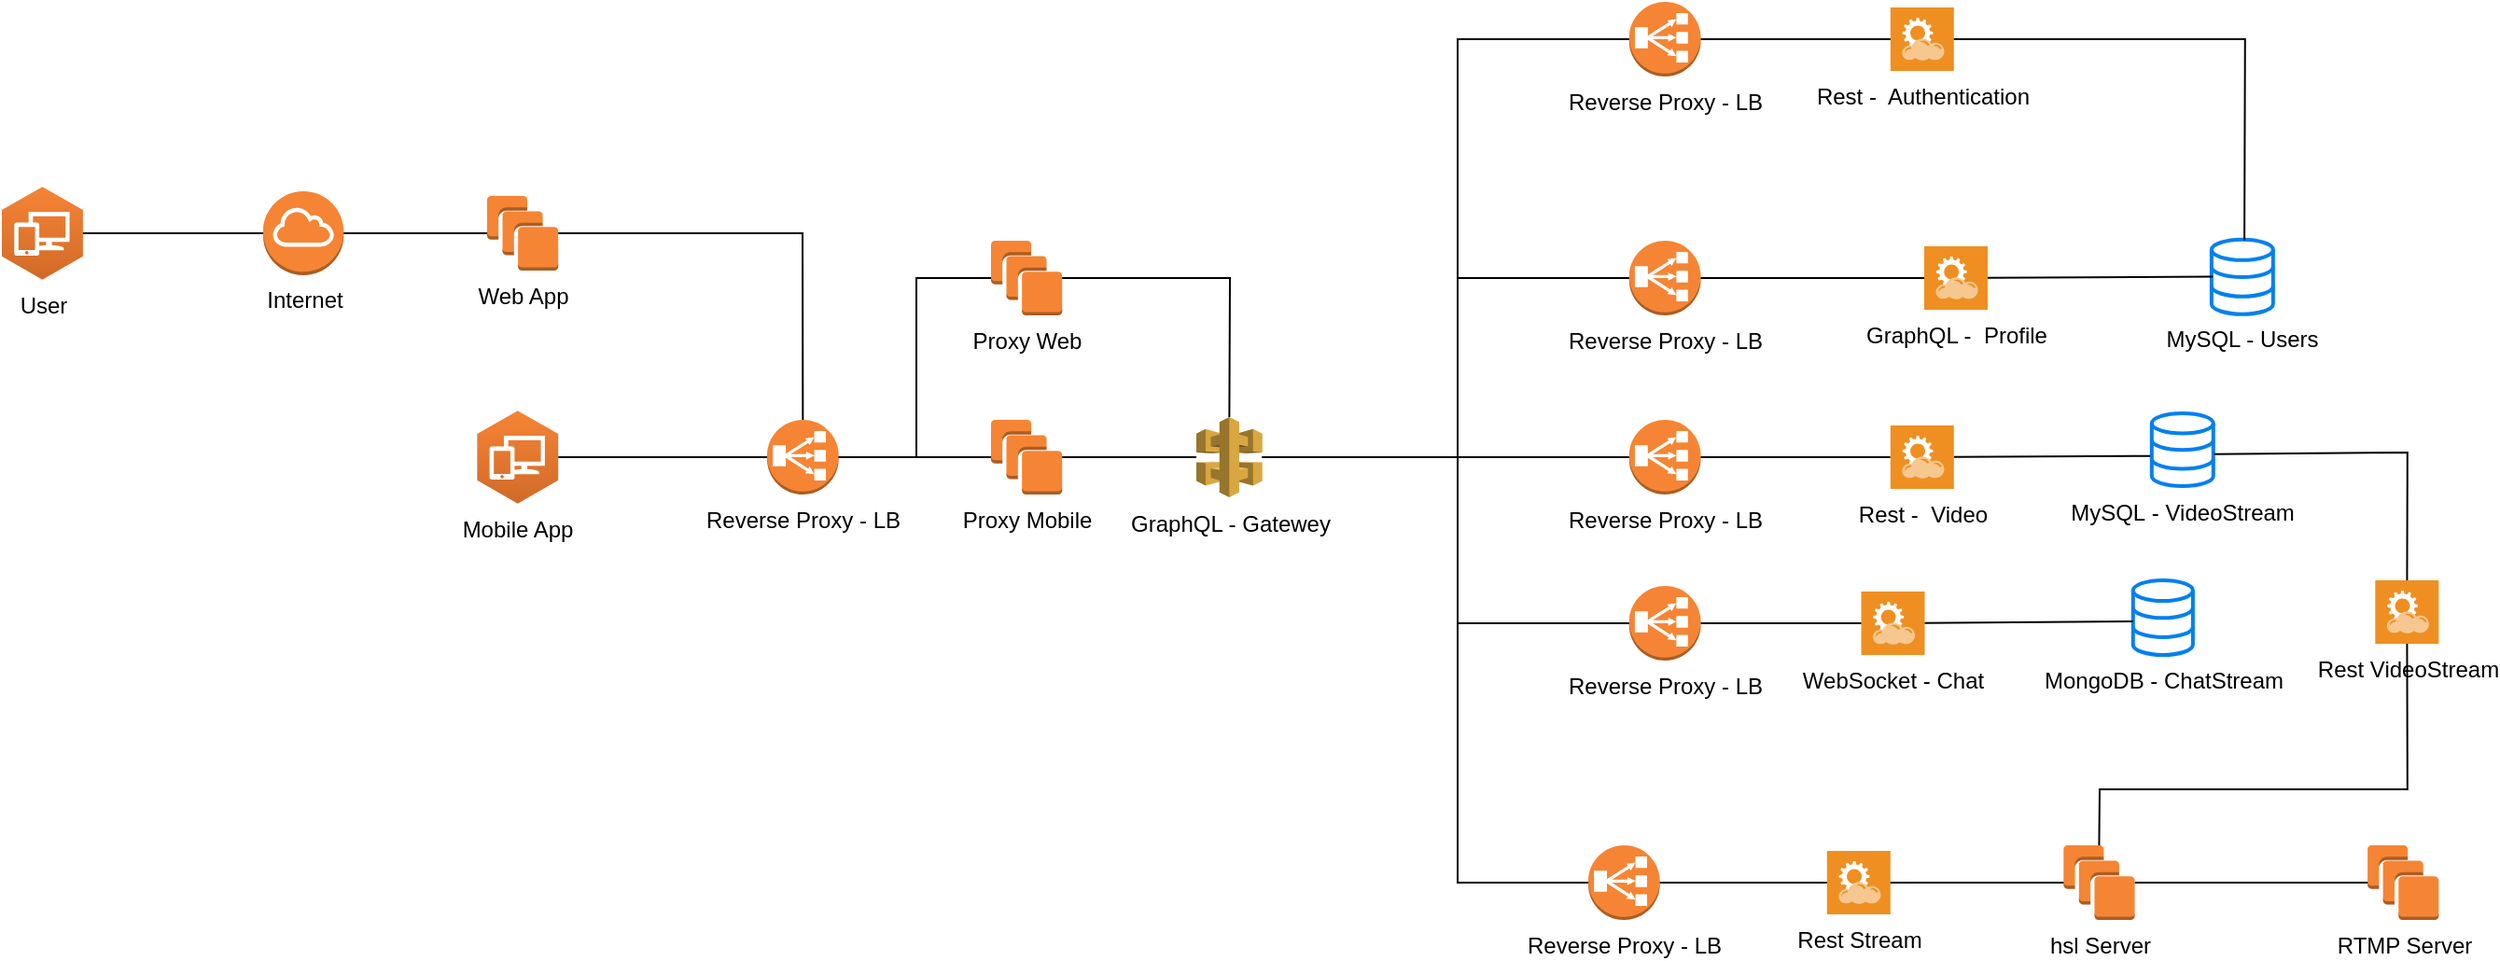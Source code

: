 <mxfile version="22.1.17" type="device">
  <diagram id="a8lE9kFBBYjtpvYg5vlk" name="Página-1">
    <mxGraphModel dx="1112" dy="485" grid="1" gridSize="10" guides="1" tooltips="1" connect="1" arrows="1" fold="1" page="1" pageScale="1" pageWidth="827" pageHeight="1169" math="0" shadow="0">
      <root>
        <mxCell id="0" />
        <mxCell id="1" parent="0" />
        <mxCell id="KNGpQIPSCze-lWew5DJk-8" value="GraphQL - Gatewey&lt;br&gt;" style="outlineConnect=0;dashed=0;verticalLabelPosition=bottom;verticalAlign=top;align=center;html=1;shape=mxgraph.aws3.api_gateway;fillColor=#D9A741;gradientColor=none;" parent="1" vertex="1">
          <mxGeometry x="860" y="362.5" width="35.37" height="43" as="geometry" />
        </mxCell>
        <mxCell id="KNGpQIPSCze-lWew5DJk-11" value="Reverse Proxy - LB" style="outlineConnect=0;dashed=0;verticalLabelPosition=bottom;verticalAlign=top;align=center;html=1;shape=mxgraph.aws3.classic_load_balancer;fillColor=#F58534;gradientColor=none;" parent="1" vertex="1">
          <mxGeometry x="630" y="364" width="38.34" height="40" as="geometry" />
        </mxCell>
        <mxCell id="KNGpQIPSCze-lWew5DJk-15" value="Web App" style="outlineConnect=0;dashed=0;verticalLabelPosition=bottom;verticalAlign=top;align=center;html=1;shape=mxgraph.aws3.instances;fillColor=#F58534;gradientColor=none;" parent="1" vertex="1">
          <mxGeometry x="480" y="244" width="38.1" height="40" as="geometry" />
        </mxCell>
        <mxCell id="KNGpQIPSCze-lWew5DJk-20" value="" style="endArrow=none;html=1;rounded=0;entryX=0.5;entryY=0;entryDx=0;entryDy=0;entryPerimeter=0;exitX=1;exitY=0.5;exitDx=0;exitDy=0;exitPerimeter=0;" parent="1" source="KNGpQIPSCze-lWew5DJk-15" target="KNGpQIPSCze-lWew5DJk-11" edge="1">
          <mxGeometry width="50" height="50" relative="1" as="geometry">
            <mxPoint x="498.1" y="267" as="sourcePoint" />
            <mxPoint x="530" y="424" as="targetPoint" />
            <Array as="points">
              <mxPoint x="649" y="264" />
            </Array>
          </mxGeometry>
        </mxCell>
        <mxCell id="KNGpQIPSCze-lWew5DJk-28" value="MySQL&amp;nbsp;- VideoStream" style="html=1;verticalLabelPosition=bottom;align=center;labelBackgroundColor=#ffffff;verticalAlign=top;strokeWidth=2;strokeColor=#0080F0;shadow=0;dashed=0;shape=mxgraph.ios7.icons.data;" parent="1" vertex="1">
          <mxGeometry x="1371.9" y="360.51" width="32.99" height="39" as="geometry" />
        </mxCell>
        <mxCell id="KNGpQIPSCze-lWew5DJk-30" value="" style="endArrow=none;html=1;rounded=0;entryX=-0.023;entryY=0.585;entryDx=0;entryDy=0;entryPerimeter=0;" parent="1" source="0zrGJ4D3XMi7JrYCVs8k-19" target="KNGpQIPSCze-lWew5DJk-28" edge="1">
          <mxGeometry width="50" height="50" relative="1" as="geometry">
            <mxPoint x="1265.9" y="382.476" as="sourcePoint" />
            <mxPoint x="1331.9" y="382.51" as="targetPoint" />
          </mxGeometry>
        </mxCell>
        <mxCell id="KNGpQIPSCze-lWew5DJk-31" value="Reverse Proxy - LB" style="outlineConnect=0;dashed=0;verticalLabelPosition=bottom;verticalAlign=top;align=center;html=1;shape=mxgraph.aws3.classic_load_balancer;fillColor=#F58534;gradientColor=none;" parent="1" vertex="1">
          <mxGeometry x="1091.9" y="364" width="38.34" height="40" as="geometry" />
        </mxCell>
        <mxCell id="KNGpQIPSCze-lWew5DJk-33" value="" style="endArrow=none;html=1;rounded=0;exitX=1;exitY=0.5;exitDx=0;exitDy=0;exitPerimeter=0;" parent="1" source="KNGpQIPSCze-lWew5DJk-31" target="0zrGJ4D3XMi7JrYCVs8k-19" edge="1">
          <mxGeometry width="50" height="50" relative="1" as="geometry">
            <mxPoint x="1141.9" y="382.06" as="sourcePoint" />
            <mxPoint x="1231.9" y="382.51" as="targetPoint" />
          </mxGeometry>
        </mxCell>
        <mxCell id="KNGpQIPSCze-lWew5DJk-34" value="" style="endArrow=none;html=1;rounded=0;entryX=0;entryY=0.5;entryDx=0;entryDy=0;entryPerimeter=0;" parent="1" source="KNGpQIPSCze-lWew5DJk-8" target="KNGpQIPSCze-lWew5DJk-31" edge="1">
          <mxGeometry width="50" height="50" relative="1" as="geometry">
            <mxPoint x="920" y="360" as="sourcePoint" />
            <mxPoint x="1021.9" y="499.51" as="targetPoint" />
          </mxGeometry>
        </mxCell>
        <mxCell id="KNGpQIPSCze-lWew5DJk-38" value="Internet" style="outlineConnect=0;dashed=0;verticalLabelPosition=bottom;verticalAlign=top;align=center;html=1;shape=mxgraph.aws3.internet_gateway;fillColor=#F58534;gradientColor=none;" parent="1" vertex="1">
          <mxGeometry x="360" y="241.49" width="43.13" height="45" as="geometry" />
        </mxCell>
        <mxCell id="KNGpQIPSCze-lWew5DJk-39" value="User" style="outlineConnect=0;dashed=0;verticalLabelPosition=bottom;verticalAlign=top;align=center;html=1;shape=mxgraph.aws3.workspaces;fillColor=#D16A28;gradientColor=#F58435;gradientDirection=north;" parent="1" vertex="1">
          <mxGeometry x="220" y="239.12" width="43.43" height="49.75" as="geometry" />
        </mxCell>
        <mxCell id="KNGpQIPSCze-lWew5DJk-40" value="" style="endArrow=none;html=1;rounded=0;exitX=1;exitY=0.5;exitDx=0;exitDy=0;exitPerimeter=0;entryX=0;entryY=0.5;entryDx=0;entryDy=0;entryPerimeter=0;" parent="1" source="KNGpQIPSCze-lWew5DJk-39" target="KNGpQIPSCze-lWew5DJk-38" edge="1">
          <mxGeometry width="50" height="50" relative="1" as="geometry">
            <mxPoint x="600" y="336.49" as="sourcePoint" />
            <mxPoint x="340" y="286.49" as="targetPoint" />
          </mxGeometry>
        </mxCell>
        <mxCell id="KNGpQIPSCze-lWew5DJk-41" value="" style="endArrow=none;html=1;rounded=0;entryX=0;entryY=0.5;entryDx=0;entryDy=0;entryPerimeter=0;exitX=1;exitY=0.5;exitDx=0;exitDy=0;exitPerimeter=0;" parent="1" source="RhS9SEGooJyK_jqz-KQP-1" target="KNGpQIPSCze-lWew5DJk-11" edge="1">
          <mxGeometry width="50" height="50" relative="1" as="geometry">
            <mxPoint x="490.0" y="520.5" as="sourcePoint" />
            <mxPoint x="586.87" y="420" as="targetPoint" />
          </mxGeometry>
        </mxCell>
        <mxCell id="0zrGJ4D3XMi7JrYCVs8k-7" value="MongoDB - ChatStream" style="html=1;verticalLabelPosition=bottom;align=center;labelBackgroundColor=#ffffff;verticalAlign=top;strokeWidth=2;strokeColor=#0080F0;shadow=0;dashed=0;shape=mxgraph.ios7.icons.data;" parent="1" vertex="1">
          <mxGeometry x="1361.9" y="450" width="32.04" height="40" as="geometry" />
        </mxCell>
        <mxCell id="0zrGJ4D3XMi7JrYCVs8k-10" value="Reverse Proxy - LB" style="outlineConnect=0;dashed=0;verticalLabelPosition=bottom;verticalAlign=top;align=center;html=1;shape=mxgraph.aws3.classic_load_balancer;fillColor=#F58534;gradientColor=none;" parent="1" vertex="1">
          <mxGeometry x="1070" y="592" width="38.34" height="40" as="geometry" />
        </mxCell>
        <mxCell id="0zrGJ4D3XMi7JrYCVs8k-19" value="Rest -&amp;nbsp; Video" style="shadow=0;dashed=0;html=1;strokeColor=none;fillColor=#EF8F21;labelPosition=center;verticalLabelPosition=bottom;verticalAlign=top;align=center;outlineConnect=0;shape=mxgraph.veeam.2d.restful_apis;" parent="1" vertex="1">
          <mxGeometry x="1231.9" y="367" width="34" height="34" as="geometry" />
        </mxCell>
        <mxCell id="4-zbPucV1pvuj0H0U67S-1" value="RTMP Server" style="outlineConnect=0;dashed=0;verticalLabelPosition=bottom;verticalAlign=top;align=center;html=1;shape=mxgraph.aws3.instances;fillColor=#F58534;gradientColor=none;" parent="1" vertex="1">
          <mxGeometry x="1487.56" y="592" width="38.1" height="40" as="geometry" />
        </mxCell>
        <mxCell id="4-zbPucV1pvuj0H0U67S-10" value="Rest VideoStream" style="shadow=0;dashed=0;html=1;strokeColor=none;fillColor=#EF8F21;labelPosition=center;verticalLabelPosition=bottom;verticalAlign=top;align=center;outlineConnect=0;shape=mxgraph.veeam.2d.restful_apis;" parent="1" vertex="1">
          <mxGeometry x="1491.66" y="450" width="34" height="34" as="geometry" />
        </mxCell>
        <mxCell id="4-zbPucV1pvuj0H0U67S-14" value="" style="endArrow=none;html=1;rounded=0;entryX=0;entryY=0.5;entryDx=0;entryDy=0;entryPerimeter=0;exitX=1;exitY=0.5;exitDx=0;exitDy=0;exitPerimeter=0;" parent="1" source="RhS9SEGooJyK_jqz-KQP-4" target="4-zbPucV1pvuj0H0U67S-1" edge="1">
          <mxGeometry width="50" height="50" relative="1" as="geometry">
            <mxPoint x="1397.9" y="602" as="sourcePoint" />
            <mxPoint x="1443.9" y="702" as="targetPoint" />
            <Array as="points">
              <mxPoint x="1434.9" y="612" />
            </Array>
          </mxGeometry>
        </mxCell>
        <mxCell id="MRUA62UXAh5ZukoZEsrq-1" value="" style="endArrow=none;html=1;rounded=0;entryX=1.013;entryY=0.56;entryDx=0;entryDy=0;entryPerimeter=0;" parent="1" source="4-zbPucV1pvuj0H0U67S-10" target="KNGpQIPSCze-lWew5DJk-28" edge="1">
          <mxGeometry width="50" height="50" relative="1" as="geometry">
            <mxPoint x="1461.9" y="608.51" as="sourcePoint" />
            <mxPoint x="1511.9" y="558.51" as="targetPoint" />
            <Array as="points">
              <mxPoint x="1508.9" y="381.51" />
            </Array>
          </mxGeometry>
        </mxCell>
        <mxCell id="MRUA62UXAh5ZukoZEsrq-4" value="WebSocket - Chat" style="shadow=0;dashed=0;html=1;strokeColor=none;fillColor=#EF8F21;labelPosition=center;verticalLabelPosition=bottom;verticalAlign=top;align=center;outlineConnect=0;shape=mxgraph.veeam.2d.restful_apis;" parent="1" vertex="1">
          <mxGeometry x="1216.24" y="456" width="34" height="34" as="geometry" />
        </mxCell>
        <mxCell id="MRUA62UXAh5ZukoZEsrq-5" value="Proxy Mobile" style="outlineConnect=0;dashed=0;verticalLabelPosition=bottom;verticalAlign=top;align=center;html=1;shape=mxgraph.aws3.instances;fillColor=#F58534;gradientColor=none;" parent="1" vertex="1">
          <mxGeometry x="750" y="364" width="38.1" height="40" as="geometry" />
        </mxCell>
        <mxCell id="MRUA62UXAh5ZukoZEsrq-11" value="Reverse Proxy - LB" style="outlineConnect=0;dashed=0;verticalLabelPosition=bottom;verticalAlign=top;align=center;html=1;shape=mxgraph.aws3.classic_load_balancer;fillColor=#F58534;gradientColor=none;" parent="1" vertex="1">
          <mxGeometry x="1091.9" y="453" width="38.34" height="40" as="geometry" />
        </mxCell>
        <mxCell id="MRUA62UXAh5ZukoZEsrq-14" value="" style="endArrow=none;html=1;rounded=0;entryX=0;entryY=0.55;entryDx=0;entryDy=0;entryPerimeter=0;" parent="1" source="MRUA62UXAh5ZukoZEsrq-4" target="0zrGJ4D3XMi7JrYCVs8k-7" edge="1">
          <mxGeometry width="50" height="50" relative="1" as="geometry">
            <mxPoint x="1253.38" y="477" as="sourcePoint" />
            <mxPoint x="1351.9" y="472" as="targetPoint" />
          </mxGeometry>
        </mxCell>
        <mxCell id="MRUA62UXAh5ZukoZEsrq-15" value="" style="endArrow=none;html=1;rounded=0;exitX=1;exitY=0.5;exitDx=0;exitDy=0;exitPerimeter=0;" parent="1" source="MRUA62UXAh5ZukoZEsrq-11" target="MRUA62UXAh5ZukoZEsrq-4" edge="1">
          <mxGeometry width="50" height="50" relative="1" as="geometry">
            <mxPoint x="1171.9" y="523" as="sourcePoint" />
            <mxPoint x="1283.9" y="522" as="targetPoint" />
          </mxGeometry>
        </mxCell>
        <mxCell id="MRUA62UXAh5ZukoZEsrq-16" value="" style="endArrow=none;html=1;rounded=0;entryX=0;entryY=0.5;entryDx=0;entryDy=0;entryPerimeter=0;" parent="1" source="KNGpQIPSCze-lWew5DJk-8" target="MRUA62UXAh5ZukoZEsrq-11" edge="1">
          <mxGeometry width="50" height="50" relative="1" as="geometry">
            <mxPoint x="900" y="360" as="sourcePoint" />
            <mxPoint x="1111.9" y="521.51" as="targetPoint" />
            <Array as="points">
              <mxPoint x="1000" y="384" />
              <mxPoint x="1000" y="473" />
            </Array>
          </mxGeometry>
        </mxCell>
        <mxCell id="MRUA62UXAh5ZukoZEsrq-20" value="MySQL - Users" style="html=1;verticalLabelPosition=bottom;align=center;labelBackgroundColor=#ffffff;verticalAlign=top;strokeWidth=2;strokeColor=#0080F0;shadow=0;dashed=0;shape=mxgraph.ios7.icons.data;" parent="1" vertex="1">
          <mxGeometry x="1403.94" y="267.38" width="32.99" height="40" as="geometry" />
        </mxCell>
        <mxCell id="MRUA62UXAh5ZukoZEsrq-21" value="Reverse Proxy - LB" style="outlineConnect=0;dashed=0;verticalLabelPosition=bottom;verticalAlign=top;align=center;html=1;shape=mxgraph.aws3.classic_load_balancer;fillColor=#F58534;gradientColor=none;" parent="1" vertex="1">
          <mxGeometry x="1091.9" y="140" width="38.34" height="40" as="geometry" />
        </mxCell>
        <mxCell id="MRUA62UXAh5ZukoZEsrq-22" value="Rest -&amp;nbsp; Authentication" style="shadow=0;dashed=0;html=1;strokeColor=none;fillColor=#EF8F21;labelPosition=center;verticalLabelPosition=bottom;verticalAlign=top;align=center;outlineConnect=0;shape=mxgraph.veeam.2d.restful_apis;" parent="1" vertex="1">
          <mxGeometry x="1231.9" y="143" width="34" height="34" as="geometry" />
        </mxCell>
        <mxCell id="MRUA62UXAh5ZukoZEsrq-23" value="" style="endArrow=none;html=1;rounded=0;entryX=0.534;entryY=0.008;entryDx=0;entryDy=0;entryPerimeter=0;" parent="1" source="MRUA62UXAh5ZukoZEsrq-22" target="MRUA62UXAh5ZukoZEsrq-20" edge="1">
          <mxGeometry width="50" height="50" relative="1" as="geometry">
            <mxPoint x="1261.9" y="350" as="sourcePoint" />
            <mxPoint x="1421.9" y="210" as="targetPoint" />
            <Array as="points">
              <mxPoint x="1421.9" y="160" />
            </Array>
          </mxGeometry>
        </mxCell>
        <mxCell id="MRUA62UXAh5ZukoZEsrq-25" value="" style="endArrow=none;html=1;rounded=0;exitX=1;exitY=0.5;exitDx=0;exitDy=0;exitPerimeter=0;" parent="1" source="MRUA62UXAh5ZukoZEsrq-21" target="MRUA62UXAh5ZukoZEsrq-22" edge="1">
          <mxGeometry width="50" height="50" relative="1" as="geometry">
            <mxPoint x="1161.9" y="210" as="sourcePoint" />
            <mxPoint x="1211.9" y="160" as="targetPoint" />
          </mxGeometry>
        </mxCell>
        <mxCell id="RhS9SEGooJyK_jqz-KQP-1" value="Mobile App" style="outlineConnect=0;dashed=0;verticalLabelPosition=bottom;verticalAlign=top;align=center;html=1;shape=mxgraph.aws3.workspaces;fillColor=#D16A28;gradientColor=#F58435;gradientDirection=north;" parent="1" vertex="1">
          <mxGeometry x="474.67" y="359.12" width="43.43" height="49.75" as="geometry" />
        </mxCell>
        <mxCell id="RhS9SEGooJyK_jqz-KQP-2" value="" style="endArrow=none;html=1;rounded=0;entryX=0;entryY=0.5;entryDx=0;entryDy=0;entryPerimeter=0;exitX=1;exitY=0.5;exitDx=0;exitDy=0;exitPerimeter=0;" parent="1" source="KNGpQIPSCze-lWew5DJk-38" target="KNGpQIPSCze-lWew5DJk-15" edge="1">
          <mxGeometry width="50" height="50" relative="1" as="geometry">
            <mxPoint x="390" y="330" as="sourcePoint" />
            <mxPoint x="502" y="330" as="targetPoint" />
          </mxGeometry>
        </mxCell>
        <mxCell id="RhS9SEGooJyK_jqz-KQP-4" value="hsl Server" style="outlineConnect=0;dashed=0;verticalLabelPosition=bottom;verticalAlign=top;align=center;html=1;shape=mxgraph.aws3.instances;fillColor=#F58534;gradientColor=none;" parent="1" vertex="1">
          <mxGeometry x="1324.66" y="592" width="38.1" height="40" as="geometry" />
        </mxCell>
        <mxCell id="RhS9SEGooJyK_jqz-KQP-9" value="" style="endArrow=none;html=1;rounded=0;exitX=0.5;exitY=0;exitDx=0;exitDy=0;exitPerimeter=0;" parent="1" source="RhS9SEGooJyK_jqz-KQP-4" target="4-zbPucV1pvuj0H0U67S-10" edge="1">
          <mxGeometry width="50" height="50" relative="1" as="geometry">
            <mxPoint x="1368.67" y="522" as="sourcePoint" />
            <mxPoint x="1450.67" y="522" as="targetPoint" />
            <Array as="points">
              <mxPoint x="1344" y="562" />
              <mxPoint x="1451.66" y="562" />
              <mxPoint x="1508.9" y="562" />
            </Array>
          </mxGeometry>
        </mxCell>
        <mxCell id="eWcDsaA9tVF2v3sWVsoL-2" value="" style="endArrow=none;html=1;rounded=0;entryX=0.023;entryY=0.498;entryDx=0;entryDy=0;entryPerimeter=0;" parent="1" source="eWcDsaA9tVF2v3sWVsoL-3" target="MRUA62UXAh5ZukoZEsrq-20" edge="1">
          <mxGeometry width="50" height="50" relative="1" as="geometry">
            <mxPoint x="1309.89" y="287.07" as="sourcePoint" />
            <mxPoint x="1384.89" y="287.07" as="targetPoint" />
          </mxGeometry>
        </mxCell>
        <mxCell id="eWcDsaA9tVF2v3sWVsoL-3" value="GraphQL -&amp;nbsp; Profile" style="shadow=0;dashed=0;html=1;strokeColor=none;fillColor=#EF8F21;labelPosition=center;verticalLabelPosition=bottom;verticalAlign=top;align=center;outlineConnect=0;shape=mxgraph.veeam.2d.restful_apis;" parent="1" vertex="1">
          <mxGeometry x="1250" y="271" width="34" height="34" as="geometry" />
        </mxCell>
        <mxCell id="eWcDsaA9tVF2v3sWVsoL-4" value="Reverse Proxy - LB" style="outlineConnect=0;dashed=0;verticalLabelPosition=bottom;verticalAlign=top;align=center;html=1;shape=mxgraph.aws3.classic_load_balancer;fillColor=#F58534;gradientColor=none;" parent="1" vertex="1">
          <mxGeometry x="1091.9" y="268" width="38.34" height="40" as="geometry" />
        </mxCell>
        <mxCell id="eWcDsaA9tVF2v3sWVsoL-5" value="" style="endArrow=none;html=1;rounded=0;exitX=1;exitY=0.5;exitDx=0;exitDy=0;exitPerimeter=0;" parent="1" source="eWcDsaA9tVF2v3sWVsoL-4" target="eWcDsaA9tVF2v3sWVsoL-3" edge="1">
          <mxGeometry width="50" height="50" relative="1" as="geometry">
            <mxPoint x="1132.47" y="311" as="sourcePoint" />
            <mxPoint x="1253.47" y="311" as="targetPoint" />
          </mxGeometry>
        </mxCell>
        <mxCell id="eWcDsaA9tVF2v3sWVsoL-7" value="" style="endArrow=none;html=1;rounded=0;entryX=0;entryY=0.5;entryDx=0;entryDy=0;entryPerimeter=0;" parent="1" source="KNGpQIPSCze-lWew5DJk-8" target="0zrGJ4D3XMi7JrYCVs8k-10" edge="1">
          <mxGeometry width="50" height="50" relative="1" as="geometry">
            <mxPoint x="900" y="380" as="sourcePoint" />
            <mxPoint x="1069.67" y="600" as="targetPoint" />
            <Array as="points">
              <mxPoint x="1000" y="384" />
              <mxPoint x="1000" y="612" />
            </Array>
          </mxGeometry>
        </mxCell>
        <mxCell id="eWcDsaA9tVF2v3sWVsoL-8" value="" style="endArrow=none;html=1;rounded=0;entryX=0;entryY=0.5;entryDx=0;entryDy=0;entryPerimeter=0;" parent="1" source="KNGpQIPSCze-lWew5DJk-8" target="eWcDsaA9tVF2v3sWVsoL-4" edge="1">
          <mxGeometry width="50" height="50" relative="1" as="geometry">
            <mxPoint x="910" y="360" as="sourcePoint" />
            <mxPoint x="1050" y="263.33" as="targetPoint" />
            <Array as="points">
              <mxPoint x="1000" y="384" />
              <mxPoint x="1000" y="288" />
            </Array>
          </mxGeometry>
        </mxCell>
        <mxCell id="eWcDsaA9tVF2v3sWVsoL-9" value="" style="endArrow=none;html=1;rounded=0;entryX=0;entryY=0.5;entryDx=0;entryDy=0;entryPerimeter=0;" parent="1" source="KNGpQIPSCze-lWew5DJk-8" target="MRUA62UXAh5ZukoZEsrq-21" edge="1">
          <mxGeometry width="50" height="50" relative="1" as="geometry">
            <mxPoint x="920" y="384" as="sourcePoint" />
            <mxPoint x="1050" y="159.33" as="targetPoint" />
            <Array as="points">
              <mxPoint x="1000" y="384" />
              <mxPoint x="1000" y="160" />
            </Array>
          </mxGeometry>
        </mxCell>
        <mxCell id="d0ZBneB8nm3yxOJOYIuf-1" value="Rest Stream" style="shadow=0;dashed=0;html=1;strokeColor=none;fillColor=#EF8F21;labelPosition=center;verticalLabelPosition=bottom;verticalAlign=top;align=center;outlineConnect=0;shape=mxgraph.veeam.2d.restful_apis;" parent="1" vertex="1">
          <mxGeometry x="1197.9" y="595" width="34" height="34" as="geometry" />
        </mxCell>
        <mxCell id="d0ZBneB8nm3yxOJOYIuf-2" value="" style="endArrow=none;html=1;rounded=0;entryX=0;entryY=0.5;entryDx=0;entryDy=0;entryPerimeter=0;" parent="1" source="d0ZBneB8nm3yxOJOYIuf-1" target="RhS9SEGooJyK_jqz-KQP-4" edge="1">
          <mxGeometry width="50" height="50" relative="1" as="geometry">
            <mxPoint x="1220" y="690" as="sourcePoint" />
            <mxPoint x="1345" y="690" as="targetPoint" />
            <Array as="points" />
          </mxGeometry>
        </mxCell>
        <mxCell id="d0ZBneB8nm3yxOJOYIuf-3" value="" style="endArrow=none;html=1;rounded=0;exitX=1;exitY=0.5;exitDx=0;exitDy=0;exitPerimeter=0;" parent="1" source="0zrGJ4D3XMi7JrYCVs8k-10" target="d0ZBneB8nm3yxOJOYIuf-1" edge="1">
          <mxGeometry width="50" height="50" relative="1" as="geometry">
            <mxPoint x="1091.9" y="660" as="sourcePoint" />
            <mxPoint x="1184.9" y="660" as="targetPoint" />
            <Array as="points" />
          </mxGeometry>
        </mxCell>
        <mxCell id="Zxc-QWCDF4-xB0z-VELj-1" value="Proxy Web" style="outlineConnect=0;dashed=0;verticalLabelPosition=bottom;verticalAlign=top;align=center;html=1;shape=mxgraph.aws3.instances;fillColor=#F58534;gradientColor=none;" vertex="1" parent="1">
          <mxGeometry x="750" y="268" width="38.1" height="40" as="geometry" />
        </mxCell>
        <mxCell id="Zxc-QWCDF4-xB0z-VELj-2" value="" style="endArrow=none;html=1;rounded=0;entryX=0;entryY=0.5;entryDx=0;entryDy=0;entryPerimeter=0;exitX=1;exitY=0.5;exitDx=0;exitDy=0;exitPerimeter=0;" edge="1" parent="1" source="KNGpQIPSCze-lWew5DJk-11" target="MRUA62UXAh5ZukoZEsrq-5">
          <mxGeometry width="50" height="50" relative="1" as="geometry">
            <mxPoint x="650" y="484" as="sourcePoint" />
            <mxPoint x="762" y="484" as="targetPoint" />
          </mxGeometry>
        </mxCell>
        <mxCell id="Zxc-QWCDF4-xB0z-VELj-3" value="" style="endArrow=none;html=1;rounded=0;exitX=1;exitY=0.5;exitDx=0;exitDy=0;exitPerimeter=0;" edge="1" parent="1" source="MRUA62UXAh5ZukoZEsrq-5" target="KNGpQIPSCze-lWew5DJk-8">
          <mxGeometry width="50" height="50" relative="1" as="geometry">
            <mxPoint x="750" y="454" as="sourcePoint" />
            <mxPoint x="832" y="453" as="targetPoint" />
          </mxGeometry>
        </mxCell>
        <mxCell id="Zxc-QWCDF4-xB0z-VELj-4" value="" style="endArrow=none;html=1;rounded=0;entryX=0;entryY=0.5;entryDx=0;entryDy=0;entryPerimeter=0;exitX=1;exitY=0.5;exitDx=0;exitDy=0;exitPerimeter=0;" edge="1" parent="1" source="KNGpQIPSCze-lWew5DJk-11" target="Zxc-QWCDF4-xB0z-VELj-1">
          <mxGeometry width="50" height="50" relative="1" as="geometry">
            <mxPoint x="690" y="330" as="sourcePoint" />
            <mxPoint x="772" y="330" as="targetPoint" />
            <Array as="points">
              <mxPoint x="710" y="384" />
              <mxPoint x="710" y="288" />
            </Array>
          </mxGeometry>
        </mxCell>
        <mxCell id="Zxc-QWCDF4-xB0z-VELj-5" value="" style="endArrow=none;html=1;rounded=0;exitX=1;exitY=0.5;exitDx=0;exitDy=0;exitPerimeter=0;entryX=0.5;entryY=0;entryDx=0;entryDy=0;entryPerimeter=0;" edge="1" parent="1" source="Zxc-QWCDF4-xB0z-VELj-1" target="KNGpQIPSCze-lWew5DJk-8">
          <mxGeometry width="50" height="50" relative="1" as="geometry">
            <mxPoint x="823.37" y="308" as="sourcePoint" />
            <mxPoint x="895.37" y="308" as="targetPoint" />
            <Array as="points">
              <mxPoint x="878" y="288" />
            </Array>
          </mxGeometry>
        </mxCell>
      </root>
    </mxGraphModel>
  </diagram>
</mxfile>
